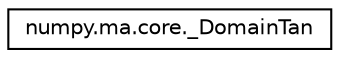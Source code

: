 digraph "Graphical Class Hierarchy"
{
 // LATEX_PDF_SIZE
  edge [fontname="Helvetica",fontsize="10",labelfontname="Helvetica",labelfontsize="10"];
  node [fontname="Helvetica",fontsize="10",shape=record];
  rankdir="LR";
  Node0 [label="numpy.ma.core._DomainTan",height=0.2,width=0.4,color="black", fillcolor="white", style="filled",URL="$classnumpy_1_1ma_1_1core_1_1__DomainTan.html",tooltip=" "];
}
